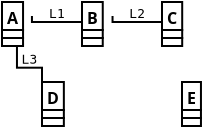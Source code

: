 <?xml version="1.0"?>
<diagram xmlns:dia="http://www.lysator.liu.se/~alla/dia/">
  <diagramdata>
    <attribute name="background">
      <color val="#ffffff"/>
    </attribute>
    <attribute name="paper">
      <composite type="paper">
        <attribute name="name">
          <string>#Letter#</string>
        </attribute>
        <attribute name="tmargin">
          <real val="2.54"/>
        </attribute>
        <attribute name="bmargin">
          <real val="2.54"/>
        </attribute>
        <attribute name="lmargin">
          <real val="2.54"/>
        </attribute>
        <attribute name="rmargin">
          <real val="2.54"/>
        </attribute>
        <attribute name="is_portrait">
          <boolean val="true"/>
        </attribute>
        <attribute name="scaling">
          <real val="1"/>
        </attribute>
        <attribute name="fitto">
          <boolean val="false"/>
        </attribute>
      </composite>
    </attribute>
    <attribute name="grid">
      <composite type="grid">
        <attribute name="width_x">
          <real val="1"/>
        </attribute>
        <attribute name="width_y">
          <real val="1"/>
        </attribute>
        <attribute name="visible_x">
          <int val="1"/>
        </attribute>
        <attribute name="visible_y">
          <int val="1"/>
        </attribute>
      </composite>
    </attribute>
    <attribute name="guides">
      <composite type="guides">
        <attribute name="hguides"/>
        <attribute name="vguides"/>
      </composite>
    </attribute>
  </diagramdata>
  <layer name="Background" visible="true">
    <object type="UML - Class" version="0" id="O0">
      <attribute name="obj_pos">
        <point val="3,18"/>
      </attribute>
      <attribute name="obj_bb">
        <rectangle val="2.95,17.95;4.547,20.25"/>
      </attribute>
      <attribute name="elem_corner">
        <point val="3,18"/>
      </attribute>
      <attribute name="elem_width">
        <real val="1.497"/>
      </attribute>
      <attribute name="elem_height">
        <real val="2.2"/>
      </attribute>
      <attribute name="name">
        <string>#A#</string>
      </attribute>
      <attribute name="stereotype">
        <string/>
      </attribute>
      <attribute name="abstract">
        <boolean val="false"/>
      </attribute>
      <attribute name="suppress_attributes">
        <boolean val="false"/>
      </attribute>
      <attribute name="suppress_operations">
        <boolean val="false"/>
      </attribute>
      <attribute name="visible_attributes">
        <boolean val="true"/>
      </attribute>
      <attribute name="visible_operations">
        <boolean val="true"/>
      </attribute>
      <attribute name="attributes"/>
      <attribute name="operations"/>
      <attribute name="template">
        <boolean val="false"/>
      </attribute>
      <attribute name="templates"/>
    </object>
    <object type="UML - Class" version="0" id="O1">
      <attribute name="obj_pos">
        <point val="7,18"/>
      </attribute>
      <attribute name="obj_bb">
        <rectangle val="6.95,17.95;8.577,20.25"/>
      </attribute>
      <attribute name="elem_corner">
        <point val="7,18"/>
      </attribute>
      <attribute name="elem_width">
        <real val="1.527"/>
      </attribute>
      <attribute name="elem_height">
        <real val="2.2"/>
      </attribute>
      <attribute name="name">
        <string>#B#</string>
      </attribute>
      <attribute name="stereotype">
        <string/>
      </attribute>
      <attribute name="abstract">
        <boolean val="false"/>
      </attribute>
      <attribute name="suppress_attributes">
        <boolean val="false"/>
      </attribute>
      <attribute name="suppress_operations">
        <boolean val="false"/>
      </attribute>
      <attribute name="visible_attributes">
        <boolean val="true"/>
      </attribute>
      <attribute name="visible_operations">
        <boolean val="true"/>
      </attribute>
      <attribute name="attributes"/>
      <attribute name="operations"/>
      <attribute name="template">
        <boolean val="false"/>
      </attribute>
      <attribute name="templates"/>
    </object>
    <object type="UML - Class" version="0" id="O2">
      <attribute name="obj_pos">
        <point val="11,18"/>
      </attribute>
      <attribute name="obj_bb">
        <rectangle val="10.95,17.95;12.577,20.25"/>
      </attribute>
      <attribute name="elem_corner">
        <point val="11,18"/>
      </attribute>
      <attribute name="elem_width">
        <real val="1.527"/>
      </attribute>
      <attribute name="elem_height">
        <real val="2.2"/>
      </attribute>
      <attribute name="name">
        <string>#C#</string>
      </attribute>
      <attribute name="stereotype">
        <string/>
      </attribute>
      <attribute name="abstract">
        <boolean val="false"/>
      </attribute>
      <attribute name="suppress_attributes">
        <boolean val="false"/>
      </attribute>
      <attribute name="suppress_operations">
        <boolean val="false"/>
      </attribute>
      <attribute name="visible_attributes">
        <boolean val="true"/>
      </attribute>
      <attribute name="visible_operations">
        <boolean val="true"/>
      </attribute>
      <attribute name="attributes"/>
      <attribute name="operations"/>
      <attribute name="template">
        <boolean val="false"/>
      </attribute>
      <attribute name="templates"/>
    </object>
    <object type="UML - Class" version="0" id="O3">
      <attribute name="obj_pos">
        <point val="5,22"/>
      </attribute>
      <attribute name="obj_bb">
        <rectangle val="4.95,21.95;6.577,24.25"/>
      </attribute>
      <attribute name="elem_corner">
        <point val="5,22"/>
      </attribute>
      <attribute name="elem_width">
        <real val="1.527"/>
      </attribute>
      <attribute name="elem_height">
        <real val="2.2"/>
      </attribute>
      <attribute name="name">
        <string>#D#</string>
      </attribute>
      <attribute name="stereotype">
        <string/>
      </attribute>
      <attribute name="abstract">
        <boolean val="false"/>
      </attribute>
      <attribute name="suppress_attributes">
        <boolean val="false"/>
      </attribute>
      <attribute name="suppress_operations">
        <boolean val="false"/>
      </attribute>
      <attribute name="visible_attributes">
        <boolean val="true"/>
      </attribute>
      <attribute name="visible_operations">
        <boolean val="true"/>
      </attribute>
      <attribute name="attributes"/>
      <attribute name="operations"/>
      <attribute name="template">
        <boolean val="false"/>
      </attribute>
      <attribute name="templates"/>
    </object>
    <object type="UML - Association" version="0" id="O4">
      <attribute name="obj_pos">
        <point val="4.497,18.7"/>
      </attribute>
      <attribute name="obj_bb">
        <rectangle val="3.047,17.25;8.45,20.45"/>
      </attribute>
      <attribute name="orth_points">
        <point val="4.497,18.7"/>
        <point val="4.497,19"/>
        <point val="7,19"/>
        <point val="7,18.7"/>
      </attribute>
      <attribute name="orth_orient">
        <enum val="1"/>
        <enum val="0"/>
        <enum val="1"/>
      </attribute>
      <attribute name="name">
        <string>#L1#</string>
      </attribute>
      <attribute name="direction">
        <enum val="0"/>
      </attribute>
      <attribute name="ends">
        <composite>
          <attribute name="role">
            <string/>
          </attribute>
          <attribute name="multiplicity">
            <string/>
          </attribute>
          <attribute name="arrow">
            <boolean val="false"/>
          </attribute>
          <attribute name="aggregate">
            <enum val="0"/>
          </attribute>
        </composite>
        <composite>
          <attribute name="role">
            <string/>
          </attribute>
          <attribute name="multiplicity">
            <string/>
          </attribute>
          <attribute name="arrow">
            <boolean val="false"/>
          </attribute>
          <attribute name="aggregate">
            <enum val="0"/>
          </attribute>
        </composite>
      </attribute>
      <connections>
        <connection handle="0" to="O0" connection="4"/>
        <connection handle="1" to="O1" connection="3"/>
      </connections>
    </object>
    <object type="UML - Association" version="0" id="O5">
      <attribute name="obj_pos">
        <point val="8.527,18.7"/>
      </attribute>
      <attribute name="obj_bb">
        <rectangle val="7.077,17.25;12.45,20.45"/>
      </attribute>
      <attribute name="orth_points">
        <point val="8.527,18.7"/>
        <point val="8.527,19"/>
        <point val="11,19"/>
        <point val="11,18.7"/>
      </attribute>
      <attribute name="orth_orient">
        <enum val="1"/>
        <enum val="0"/>
        <enum val="1"/>
      </attribute>
      <attribute name="name">
        <string>#L2#</string>
      </attribute>
      <attribute name="direction">
        <enum val="0"/>
      </attribute>
      <attribute name="ends">
        <composite>
          <attribute name="role">
            <string/>
          </attribute>
          <attribute name="multiplicity">
            <string/>
          </attribute>
          <attribute name="arrow">
            <boolean val="false"/>
          </attribute>
          <attribute name="aggregate">
            <enum val="0"/>
          </attribute>
        </composite>
        <composite>
          <attribute name="role">
            <string/>
          </attribute>
          <attribute name="multiplicity">
            <string/>
          </attribute>
          <attribute name="arrow">
            <boolean val="false"/>
          </attribute>
          <attribute name="aggregate">
            <enum val="0"/>
          </attribute>
        </composite>
      </attribute>
      <connections>
        <connection handle="0" to="O1" connection="4"/>
        <connection handle="1" to="O2" connection="3"/>
      </connections>
    </object>
    <object type="UML - Association" version="0" id="O6">
      <attribute name="obj_pos">
        <point val="3.748,20.2"/>
      </attribute>
      <attribute name="obj_bb">
        <rectangle val="2.298,18.75;6.45,23.6"/>
      </attribute>
      <attribute name="orth_points">
        <point val="3.748,20.2"/>
        <point val="3.748,21.285"/>
        <point val="5,21.285"/>
        <point val="5,22"/>
      </attribute>
      <attribute name="orth_orient">
        <enum val="1"/>
        <enum val="0"/>
        <enum val="1"/>
      </attribute>
      <attribute name="name">
        <string>#L3#</string>
      </attribute>
      <attribute name="direction">
        <enum val="0"/>
      </attribute>
      <attribute name="ends">
        <composite>
          <attribute name="role">
            <string/>
          </attribute>
          <attribute name="multiplicity">
            <string/>
          </attribute>
          <attribute name="arrow">
            <boolean val="false"/>
          </attribute>
          <attribute name="aggregate">
            <enum val="0"/>
          </attribute>
        </composite>
        <composite>
          <attribute name="role">
            <string/>
          </attribute>
          <attribute name="multiplicity">
            <string/>
          </attribute>
          <attribute name="arrow">
            <boolean val="false"/>
          </attribute>
          <attribute name="aggregate">
            <enum val="0"/>
          </attribute>
        </composite>
      </attribute>
      <connections>
        <connection handle="0" to="O0" connection="6"/>
        <connection handle="1" to="O3" connection="0"/>
      </connections>
    </object>
    <object type="UML - Class" version="0" id="O7">
      <attribute name="obj_pos">
        <point val="12,22"/>
      </attribute>
      <attribute name="obj_bb">
        <rectangle val="11.95,21.95;13.517,24.25"/>
      </attribute>
      <attribute name="elem_corner">
        <point val="12,22"/>
      </attribute>
      <attribute name="elem_width">
        <real val="1.467"/>
      </attribute>
      <attribute name="elem_height">
        <real val="2.2"/>
      </attribute>
      <attribute name="name">
        <string>#E#</string>
      </attribute>
      <attribute name="stereotype">
        <string/>
      </attribute>
      <attribute name="abstract">
        <boolean val="false"/>
      </attribute>
      <attribute name="suppress_attributes">
        <boolean val="false"/>
      </attribute>
      <attribute name="suppress_operations">
        <boolean val="false"/>
      </attribute>
      <attribute name="visible_attributes">
        <boolean val="true"/>
      </attribute>
      <attribute name="visible_operations">
        <boolean val="true"/>
      </attribute>
      <attribute name="attributes"/>
      <attribute name="operations"/>
      <attribute name="template">
        <boolean val="false"/>
      </attribute>
      <attribute name="templates"/>
    </object>
  </layer>
</diagram>
